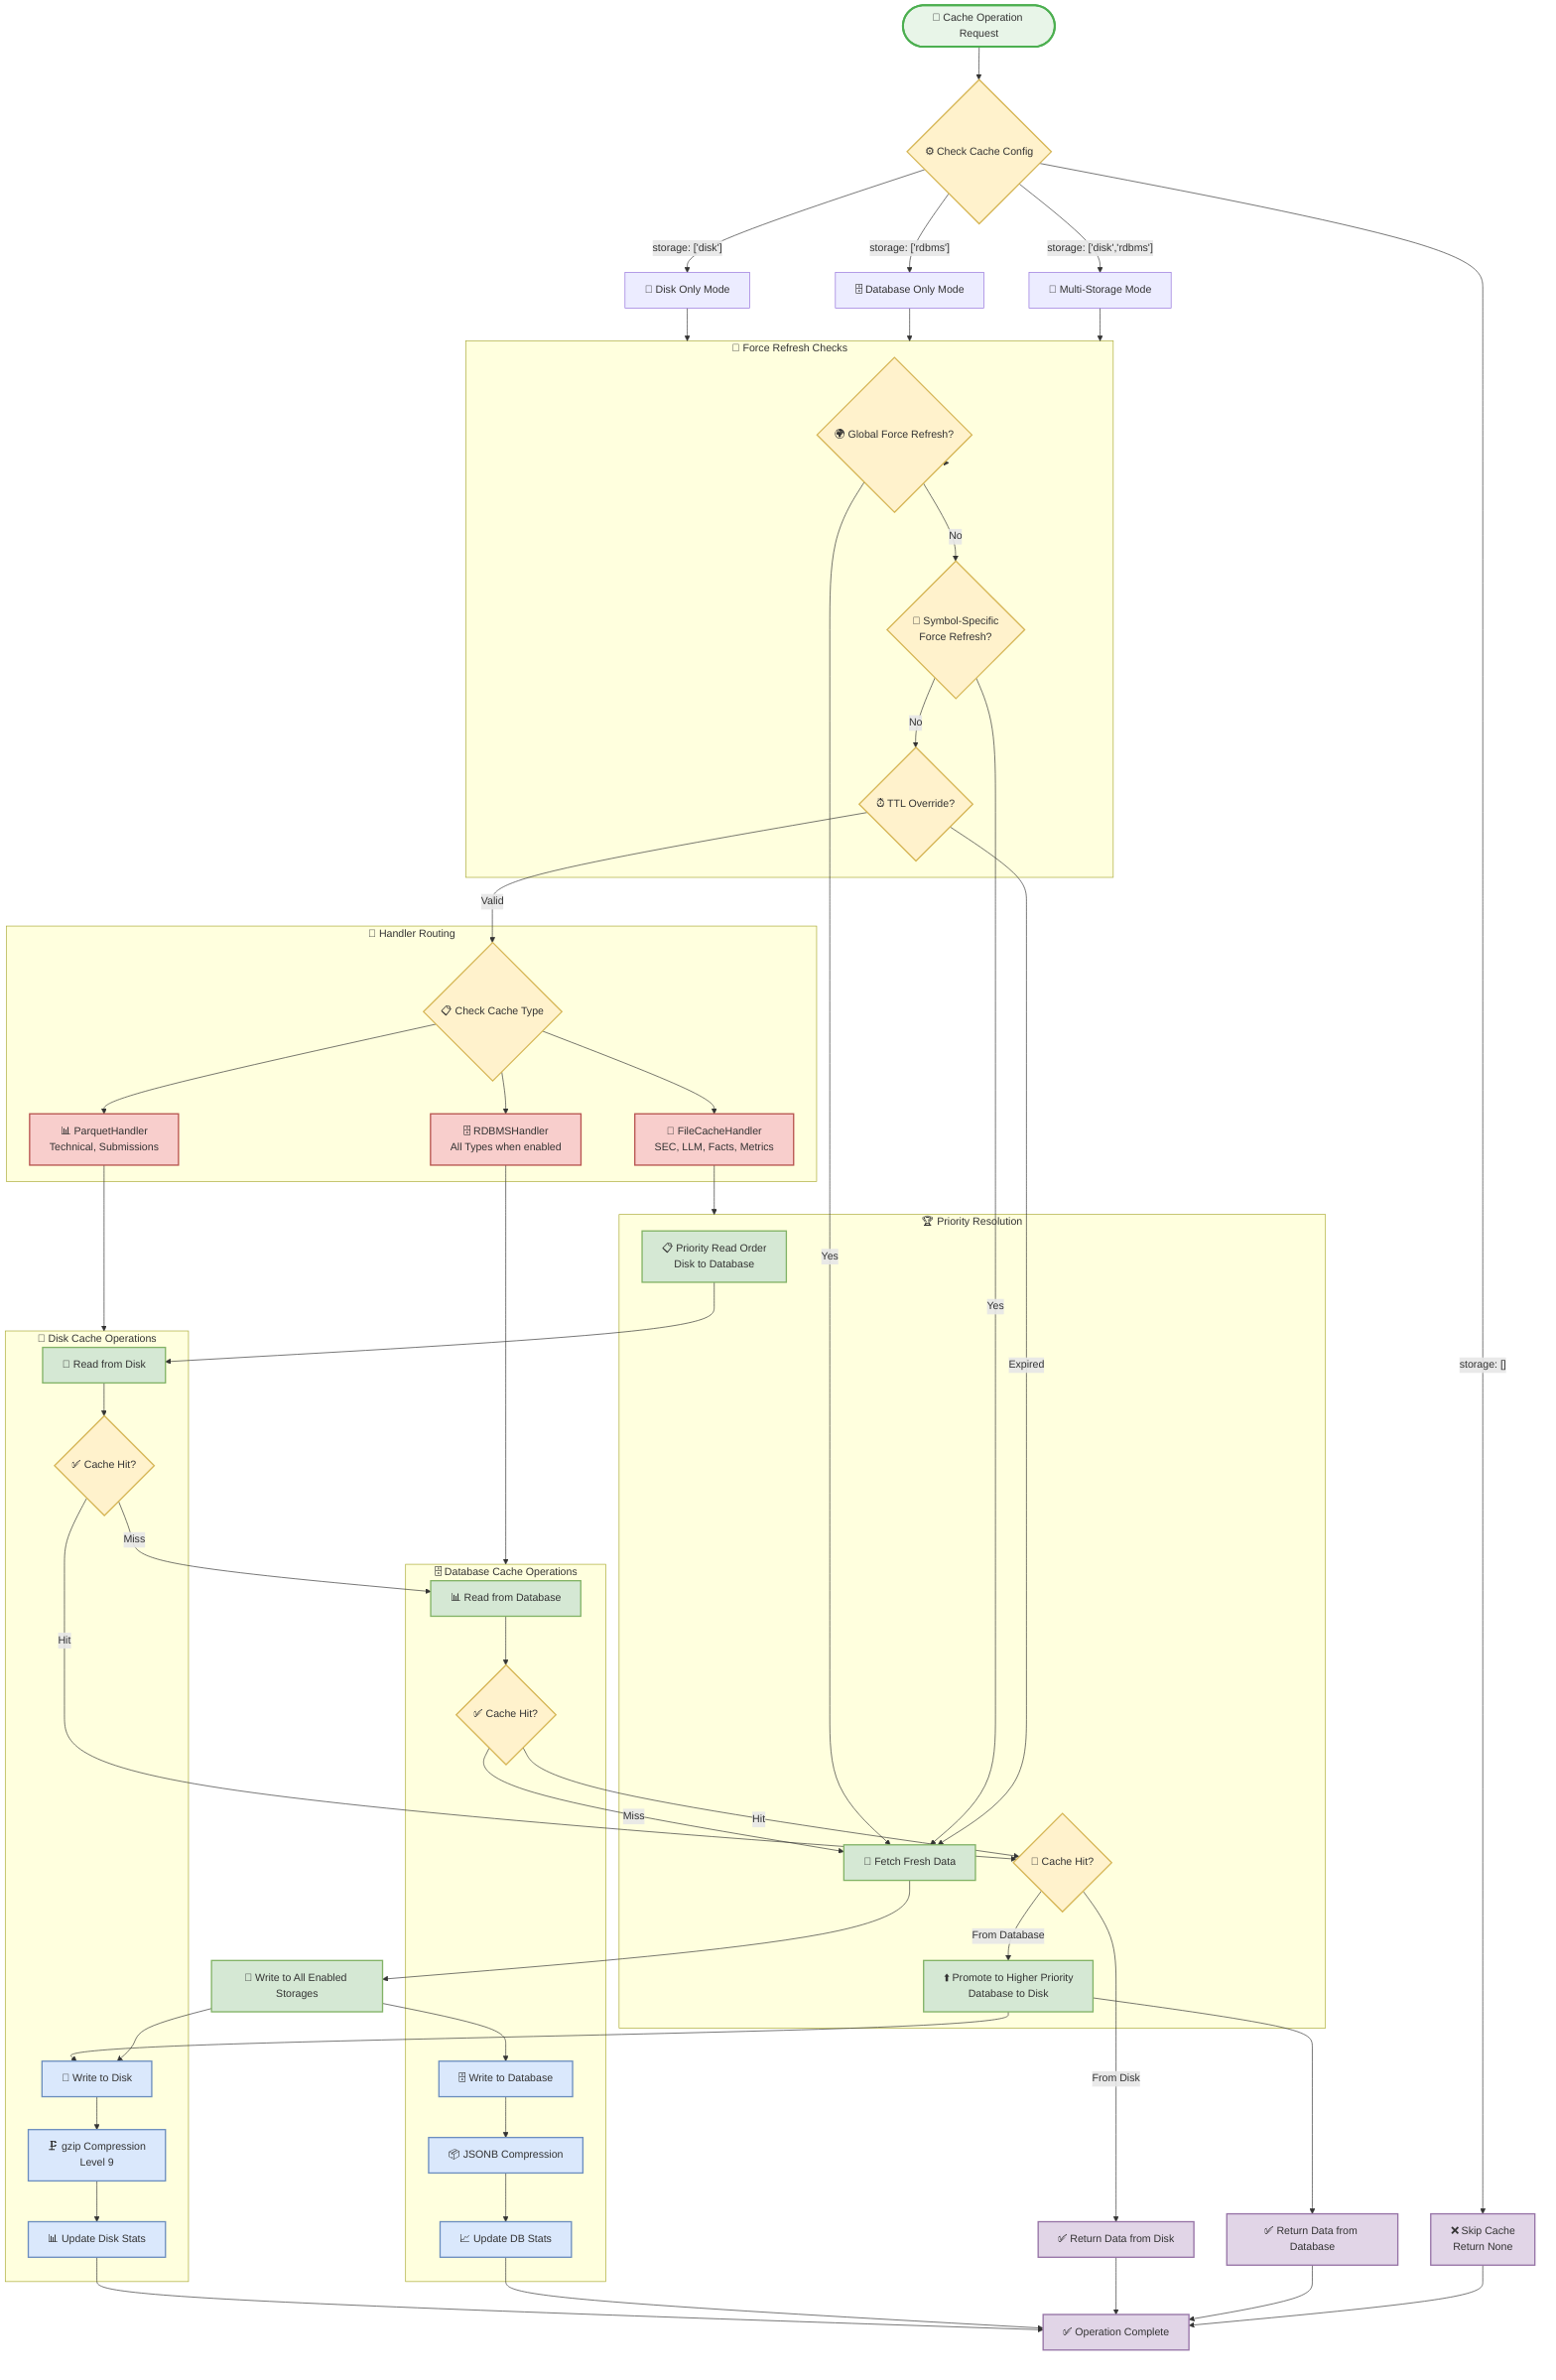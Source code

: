 flowchart TD
    START([🎯 Cache Operation Request]) --> CONFIG_CHECK{⚙️ Check Cache Config}
    
    CONFIG_CHECK -->|"storage: []"| NO_CACHE[❌ Skip Cache<br/>Return None]
    CONFIG_CHECK -->|"storage: ['disk']"| DISK_ONLY[💾 Disk Only Mode]
    CONFIG_CHECK -->|"storage: ['rdbms']"| DB_ONLY[🗄️ Database Only Mode]
    CONFIG_CHECK -->|"storage: ['disk','rdbms']"| BOTH_STORAGE[🔄 Multi-Storage Mode]
    
    subgraph FORCE_CHECK["🔄 Force Refresh Checks"]
        CHECK_GLOBAL{🌍 Global Force Refresh?}
        CHECK_SYMBOL{🎯 Symbol-Specific<br/>Force Refresh?}
        CHECK_TTL{⏰ TTL Override?}
    end
    
    subgraph DISK_FLOW["💾 Disk Cache Operations"]
        DISK_READ[📖 Read from Disk]
        DISK_HIT{✅ Cache Hit?}
        DISK_WRITE[💾 Write to Disk]
        DISK_COMPRESS[🗜️ gzip Compression<br/>Level 9]
        DISK_STATS[📊 Update Disk Stats]
    end
    
    subgraph DB_FLOW["🗄️ Database Cache Operations"]
        DB_READ[📊 Read from Database]
        DB_HIT{✅ Cache Hit?}
        DB_WRITE[🗄️ Write to Database]
        DB_COMPRESS[📦 JSONB Compression]
        DB_STATS[📈 Update DB Stats]
    end
    
    subgraph PRIORITY_FLOW["🏆 Priority Resolution"]
        PRIORITY_READ[📋 Priority Read Order<br/>Disk to Database]
        CACHE_HIT_CHECK{🎯 Cache Hit?}
        PROMOTE[⬆️ Promote to Higher Priority<br/>Database to Disk]
        FETCH_FRESH[🔄 Fetch Fresh Data]
    end
    
    subgraph HANDLER_ROUTING["🎯 Handler Routing"]
        TYPE_CHECK{📋 Check Cache Type}
        FILE_HANDLER[📁 FileCacheHandler<br/>SEC, LLM, Facts, Metrics]
        PARQUET_HANDLER[📊 ParquetHandler<br/>Technical, Submissions]
        RDBMS_HANDLER[🗄️ RDBMSHandler<br/>All Types when enabled]
    end
    
    DISK_ONLY --> FORCE_CHECK
    DB_ONLY --> FORCE_CHECK
    BOTH_STORAGE --> FORCE_CHECK
    
    FORCE_CHECK --> CHECK_GLOBAL
    CHECK_GLOBAL -->|Yes| FETCH_FRESH
    CHECK_GLOBAL -->|No| CHECK_SYMBOL
    CHECK_SYMBOL -->|Yes| FETCH_FRESH
    CHECK_SYMBOL -->|No| CHECK_TTL
    CHECK_TTL -->|Expired| FETCH_FRESH
    CHECK_TTL -->|Valid| TYPE_CHECK
    
    TYPE_CHECK --> FILE_HANDLER
    TYPE_CHECK --> PARQUET_HANDLER
    TYPE_CHECK --> RDBMS_HANDLER
    
    FILE_HANDLER --> PRIORITY_FLOW
    PARQUET_HANDLER --> DISK_FLOW
    RDBMS_HANDLER --> DB_FLOW
    
    PRIORITY_READ --> DISK_READ
    DISK_READ --> DISK_HIT
    DISK_HIT -->|Hit| CACHE_HIT_CHECK
    DISK_HIT -->|Miss| DB_READ
    
    DB_READ --> DB_HIT
    DB_HIT -->|Hit| CACHE_HIT_CHECK
    DB_HIT -->|Miss| FETCH_FRESH
    
    CACHE_HIT_CHECK -->|From Disk| RETURN_DISK[✅ Return Data from Disk]
    CACHE_HIT_CHECK -->|From Database| PROMOTE
    PROMOTE --> DISK_WRITE
    PROMOTE --> RETURN_DB[✅ Return Data from Database]
    
    FETCH_FRESH --> WRITE_ALL[📝 Write to All Enabled Storages]
    WRITE_ALL --> DISK_WRITE
    WRITE_ALL --> DB_WRITE
    
    DISK_WRITE --> DISK_COMPRESS
    DISK_COMPRESS --> DISK_STATS
    DB_WRITE --> DB_COMPRESS
    DB_COMPRESS --> DB_STATS
    
    DISK_STATS --> SUCCESS[✅ Operation Complete]
    DB_STATS --> SUCCESS
    RETURN_DISK --> SUCCESS
    RETURN_DB --> SUCCESS
    NO_CACHE --> SUCCESS
    
    %% Styling
    classDef start fill:#e8f5e8,stroke:#4caf50,stroke-width:3px
    classDef decision fill:#fff2cc,stroke:#d6b656,stroke-width:2px
    classDef process fill:#d5e8d4,stroke:#82b366,stroke-width:2px
    classDef storage fill:#dae8fc,stroke:#6c8ebf,stroke-width:2px
    classDef success fill:#e1d5e7,stroke:#9673a6,stroke-width:2px
    classDef handler fill:#f8cecc,stroke:#b85450,stroke-width:2px
    
    class START start
    class CONFIG_CHECK,CHECK_GLOBAL,CHECK_SYMBOL,CHECK_TTL,DISK_HIT,DB_HIT,CACHE_HIT_CHECK,TYPE_CHECK decision
    class DISK_READ,DB_READ,PRIORITY_READ,FETCH_FRESH,PROMOTE,WRITE_ALL process
    class DISK_WRITE,DB_WRITE,DISK_COMPRESS,DB_COMPRESS,DISK_STATS,DB_STATS storage
    class SUCCESS,RETURN_DISK,RETURN_DB,NO_CACHE success
    class FILE_HANDLER,PARQUET_HANDLER,RDBMS_HANDLER handler